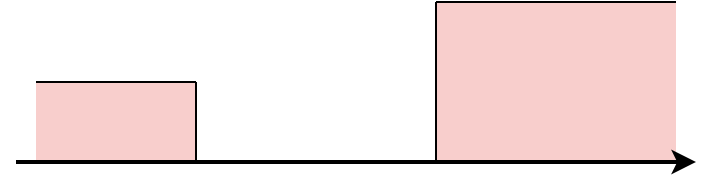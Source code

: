 <mxfile version="24.8.9">
  <diagram name="Page-1" id="3XYw_itv9GH--WRUSs52">
    <mxGraphModel dx="574" dy="315" grid="1" gridSize="10" guides="1" tooltips="1" connect="1" arrows="1" fold="1" page="1" pageScale="1" pageWidth="850" pageHeight="1100" math="0" shadow="0">
      <root>
        <mxCell id="0" />
        <mxCell id="1" parent="0" />
        <mxCell id="h1V9kH5Yg_M5XTizdFmp-45" value="" style="rounded=0;whiteSpace=wrap;html=1;fillColor=#f8cecc;strokeColor=none;" vertex="1" parent="1">
          <mxGeometry x="240" y="280" width="80" height="40" as="geometry" />
        </mxCell>
        <mxCell id="h1V9kH5Yg_M5XTizdFmp-43" value="" style="rounded=0;whiteSpace=wrap;html=1;fillColor=#f8cecc;strokeColor=none;" vertex="1" parent="1">
          <mxGeometry x="440" y="240" width="120" height="80" as="geometry" />
        </mxCell>
        <mxCell id="nEYcEpauWMIDou04Moa5-8" value="" style="endArrow=classic;html=1;rounded=0;strokeWidth=2;" parent="1" edge="1">
          <mxGeometry width="50" height="50" relative="1" as="geometry">
            <mxPoint x="230" y="320" as="sourcePoint" />
            <mxPoint x="570" y="320" as="targetPoint" />
          </mxGeometry>
        </mxCell>
        <mxCell id="h1V9kH5Yg_M5XTizdFmp-34" value="" style="endArrow=none;html=1;rounded=0;" edge="1" parent="1">
          <mxGeometry width="50" height="50" relative="1" as="geometry">
            <mxPoint x="240" y="280" as="sourcePoint" />
            <mxPoint x="320" y="280" as="targetPoint" />
          </mxGeometry>
        </mxCell>
        <mxCell id="h1V9kH5Yg_M5XTizdFmp-37" value="" style="endArrow=none;html=1;rounded=0;" edge="1" parent="1">
          <mxGeometry width="50" height="50" relative="1" as="geometry">
            <mxPoint x="440" y="320" as="sourcePoint" />
            <mxPoint x="440" y="240" as="targetPoint" />
          </mxGeometry>
        </mxCell>
        <mxCell id="h1V9kH5Yg_M5XTizdFmp-41" value="" style="endArrow=none;html=1;rounded=0;" edge="1" parent="1">
          <mxGeometry width="50" height="50" relative="1" as="geometry">
            <mxPoint x="320" y="320" as="sourcePoint" />
            <mxPoint x="320" y="280" as="targetPoint" />
          </mxGeometry>
        </mxCell>
        <mxCell id="h1V9kH5Yg_M5XTizdFmp-42" value="" style="endArrow=none;html=1;rounded=0;" edge="1" parent="1">
          <mxGeometry width="50" height="50" relative="1" as="geometry">
            <mxPoint x="440" y="240" as="sourcePoint" />
            <mxPoint x="560" y="240" as="targetPoint" />
          </mxGeometry>
        </mxCell>
      </root>
    </mxGraphModel>
  </diagram>
</mxfile>
